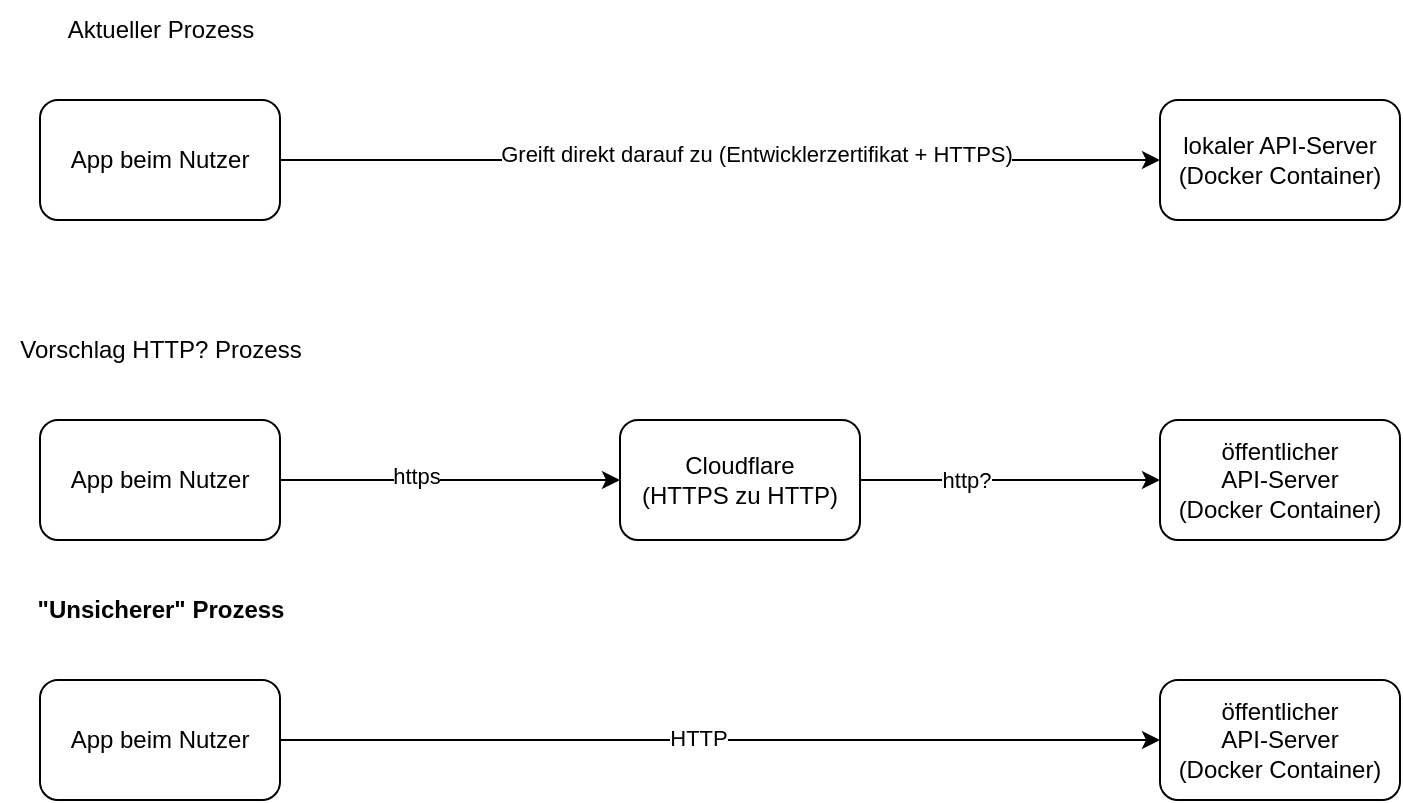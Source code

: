 <mxfile version="20.8.1" type="device"><diagram id="C5RBs43oDa-KdzZeNtuy" name="Page-1"><mxGraphModel dx="1434" dy="784" grid="1" gridSize="10" guides="1" tooltips="1" connect="1" arrows="1" fold="1" page="1" pageScale="1" pageWidth="827" pageHeight="1169" math="0" shadow="0"><root><mxCell id="WIyWlLk6GJQsqaUBKTNV-0"/><mxCell id="WIyWlLk6GJQsqaUBKTNV-1" parent="WIyWlLk6GJQsqaUBKTNV-0"/><mxCell id="Roxe5GXTYOr1f1ZJvSg1-2" style="edgeStyle=orthogonalEdgeStyle;rounded=0;orthogonalLoop=1;jettySize=auto;html=1;exitX=1;exitY=0.5;exitDx=0;exitDy=0;entryX=0;entryY=0.5;entryDx=0;entryDy=0;" parent="WIyWlLk6GJQsqaUBKTNV-1" source="Roxe5GXTYOr1f1ZJvSg1-0" target="Roxe5GXTYOr1f1ZJvSg1-1" edge="1"><mxGeometry relative="1" as="geometry"/></mxCell><mxCell id="Roxe5GXTYOr1f1ZJvSg1-3" value="Greift direkt darauf zu (Entwicklerzertifikat + HTTPS)" style="edgeLabel;html=1;align=center;verticalAlign=middle;resizable=0;points=[];" parent="Roxe5GXTYOr1f1ZJvSg1-2" vertex="1" connectable="0"><mxGeometry x="0.082" y="3" relative="1" as="geometry"><mxPoint as="offset"/></mxGeometry></mxCell><mxCell id="Roxe5GXTYOr1f1ZJvSg1-0" value="App beim Nutzer" style="rounded=1;whiteSpace=wrap;html=1;" parent="WIyWlLk6GJQsqaUBKTNV-1" vertex="1"><mxGeometry x="80" y="160" width="120" height="60" as="geometry"/></mxCell><mxCell id="Roxe5GXTYOr1f1ZJvSg1-1" value="lokaler API-Server&lt;br&gt;(Docker Container)" style="rounded=1;whiteSpace=wrap;html=1;" parent="WIyWlLk6GJQsqaUBKTNV-1" vertex="1"><mxGeometry x="640" y="160" width="120" height="60" as="geometry"/></mxCell><mxCell id="Roxe5GXTYOr1f1ZJvSg1-4" value="Aktueller Prozess" style="text;html=1;align=center;verticalAlign=middle;resizable=0;points=[];autosize=1;strokeColor=none;fillColor=none;" parent="WIyWlLk6GJQsqaUBKTNV-1" vertex="1"><mxGeometry x="80" y="110" width="120" height="30" as="geometry"/></mxCell><mxCell id="Roxe5GXTYOr1f1ZJvSg1-11" style="edgeStyle=orthogonalEdgeStyle;rounded=0;orthogonalLoop=1;jettySize=auto;html=1;exitX=1;exitY=0.5;exitDx=0;exitDy=0;entryX=0;entryY=0.5;entryDx=0;entryDy=0;" parent="WIyWlLk6GJQsqaUBKTNV-1" source="Roxe5GXTYOr1f1ZJvSg1-7" target="Roxe5GXTYOr1f1ZJvSg1-10" edge="1"><mxGeometry relative="1" as="geometry"/></mxCell><mxCell id="Roxe5GXTYOr1f1ZJvSg1-14" value="https" style="edgeLabel;html=1;align=center;verticalAlign=middle;resizable=0;points=[];" parent="Roxe5GXTYOr1f1ZJvSg1-11" vertex="1" connectable="0"><mxGeometry x="-0.2" y="2" relative="1" as="geometry"><mxPoint as="offset"/></mxGeometry></mxCell><mxCell id="Roxe5GXTYOr1f1ZJvSg1-7" value="App beim Nutzer" style="rounded=1;whiteSpace=wrap;html=1;" parent="WIyWlLk6GJQsqaUBKTNV-1" vertex="1"><mxGeometry x="80" y="320" width="120" height="60" as="geometry"/></mxCell><mxCell id="Roxe5GXTYOr1f1ZJvSg1-8" value="öffentlicher &lt;br&gt;API-Server&lt;br&gt;(Docker Container)" style="rounded=1;whiteSpace=wrap;html=1;" parent="WIyWlLk6GJQsqaUBKTNV-1" vertex="1"><mxGeometry x="640" y="320" width="120" height="60" as="geometry"/></mxCell><mxCell id="Roxe5GXTYOr1f1ZJvSg1-9" value="Vorschlag HTTP? Prozess" style="text;html=1;align=center;verticalAlign=middle;resizable=0;points=[];autosize=1;strokeColor=none;fillColor=none;" parent="WIyWlLk6GJQsqaUBKTNV-1" vertex="1"><mxGeometry x="60" y="270" width="160" height="30" as="geometry"/></mxCell><mxCell id="Roxe5GXTYOr1f1ZJvSg1-12" style="edgeStyle=orthogonalEdgeStyle;rounded=0;orthogonalLoop=1;jettySize=auto;html=1;exitX=1;exitY=0.5;exitDx=0;exitDy=0;entryX=0;entryY=0.5;entryDx=0;entryDy=0;" parent="WIyWlLk6GJQsqaUBKTNV-1" source="Roxe5GXTYOr1f1ZJvSg1-10" target="Roxe5GXTYOr1f1ZJvSg1-8" edge="1"><mxGeometry relative="1" as="geometry"/></mxCell><mxCell id="Roxe5GXTYOr1f1ZJvSg1-13" value="http?" style="edgeLabel;html=1;align=center;verticalAlign=middle;resizable=0;points=[];" parent="Roxe5GXTYOr1f1ZJvSg1-12" vertex="1" connectable="0"><mxGeometry x="-0.293" relative="1" as="geometry"><mxPoint as="offset"/></mxGeometry></mxCell><mxCell id="Roxe5GXTYOr1f1ZJvSg1-10" value="Cloudflare&lt;br&gt;(HTTPS zu HTTP)" style="rounded=1;whiteSpace=wrap;html=1;" parent="WIyWlLk6GJQsqaUBKTNV-1" vertex="1"><mxGeometry x="370" y="320" width="120" height="60" as="geometry"/></mxCell><mxCell id="Roxe5GXTYOr1f1ZJvSg1-24" style="edgeStyle=orthogonalEdgeStyle;rounded=0;orthogonalLoop=1;jettySize=auto;html=1;exitX=1;exitY=0.5;exitDx=0;exitDy=0;entryX=0;entryY=0.5;entryDx=0;entryDy=0;" parent="WIyWlLk6GJQsqaUBKTNV-1" source="Roxe5GXTYOr1f1ZJvSg1-17" target="Roxe5GXTYOr1f1ZJvSg1-18" edge="1"><mxGeometry relative="1" as="geometry"/></mxCell><mxCell id="Roxe5GXTYOr1f1ZJvSg1-25" value="HTTP" style="edgeLabel;html=1;align=center;verticalAlign=middle;resizable=0;points=[];" parent="Roxe5GXTYOr1f1ZJvSg1-24" vertex="1" connectable="0"><mxGeometry x="-0.05" y="1" relative="1" as="geometry"><mxPoint as="offset"/></mxGeometry></mxCell><mxCell id="Roxe5GXTYOr1f1ZJvSg1-17" value="App beim Nutzer" style="rounded=1;whiteSpace=wrap;html=1;" parent="WIyWlLk6GJQsqaUBKTNV-1" vertex="1"><mxGeometry x="80" y="450" width="120" height="60" as="geometry"/></mxCell><mxCell id="Roxe5GXTYOr1f1ZJvSg1-18" value="öffentlicher &lt;br&gt;API-Server&lt;br&gt;(Docker Container)" style="rounded=1;whiteSpace=wrap;html=1;" parent="WIyWlLk6GJQsqaUBKTNV-1" vertex="1"><mxGeometry x="640" y="450" width="120" height="60" as="geometry"/></mxCell><mxCell id="Roxe5GXTYOr1f1ZJvSg1-19" value="&quot;Unsicherer&quot; Prozess" style="text;html=1;align=center;verticalAlign=middle;resizable=0;points=[];autosize=1;strokeColor=none;fillColor=none;fontStyle=1" parent="WIyWlLk6GJQsqaUBKTNV-1" vertex="1"><mxGeometry x="65" y="400" width="150" height="30" as="geometry"/></mxCell></root></mxGraphModel></diagram></mxfile>